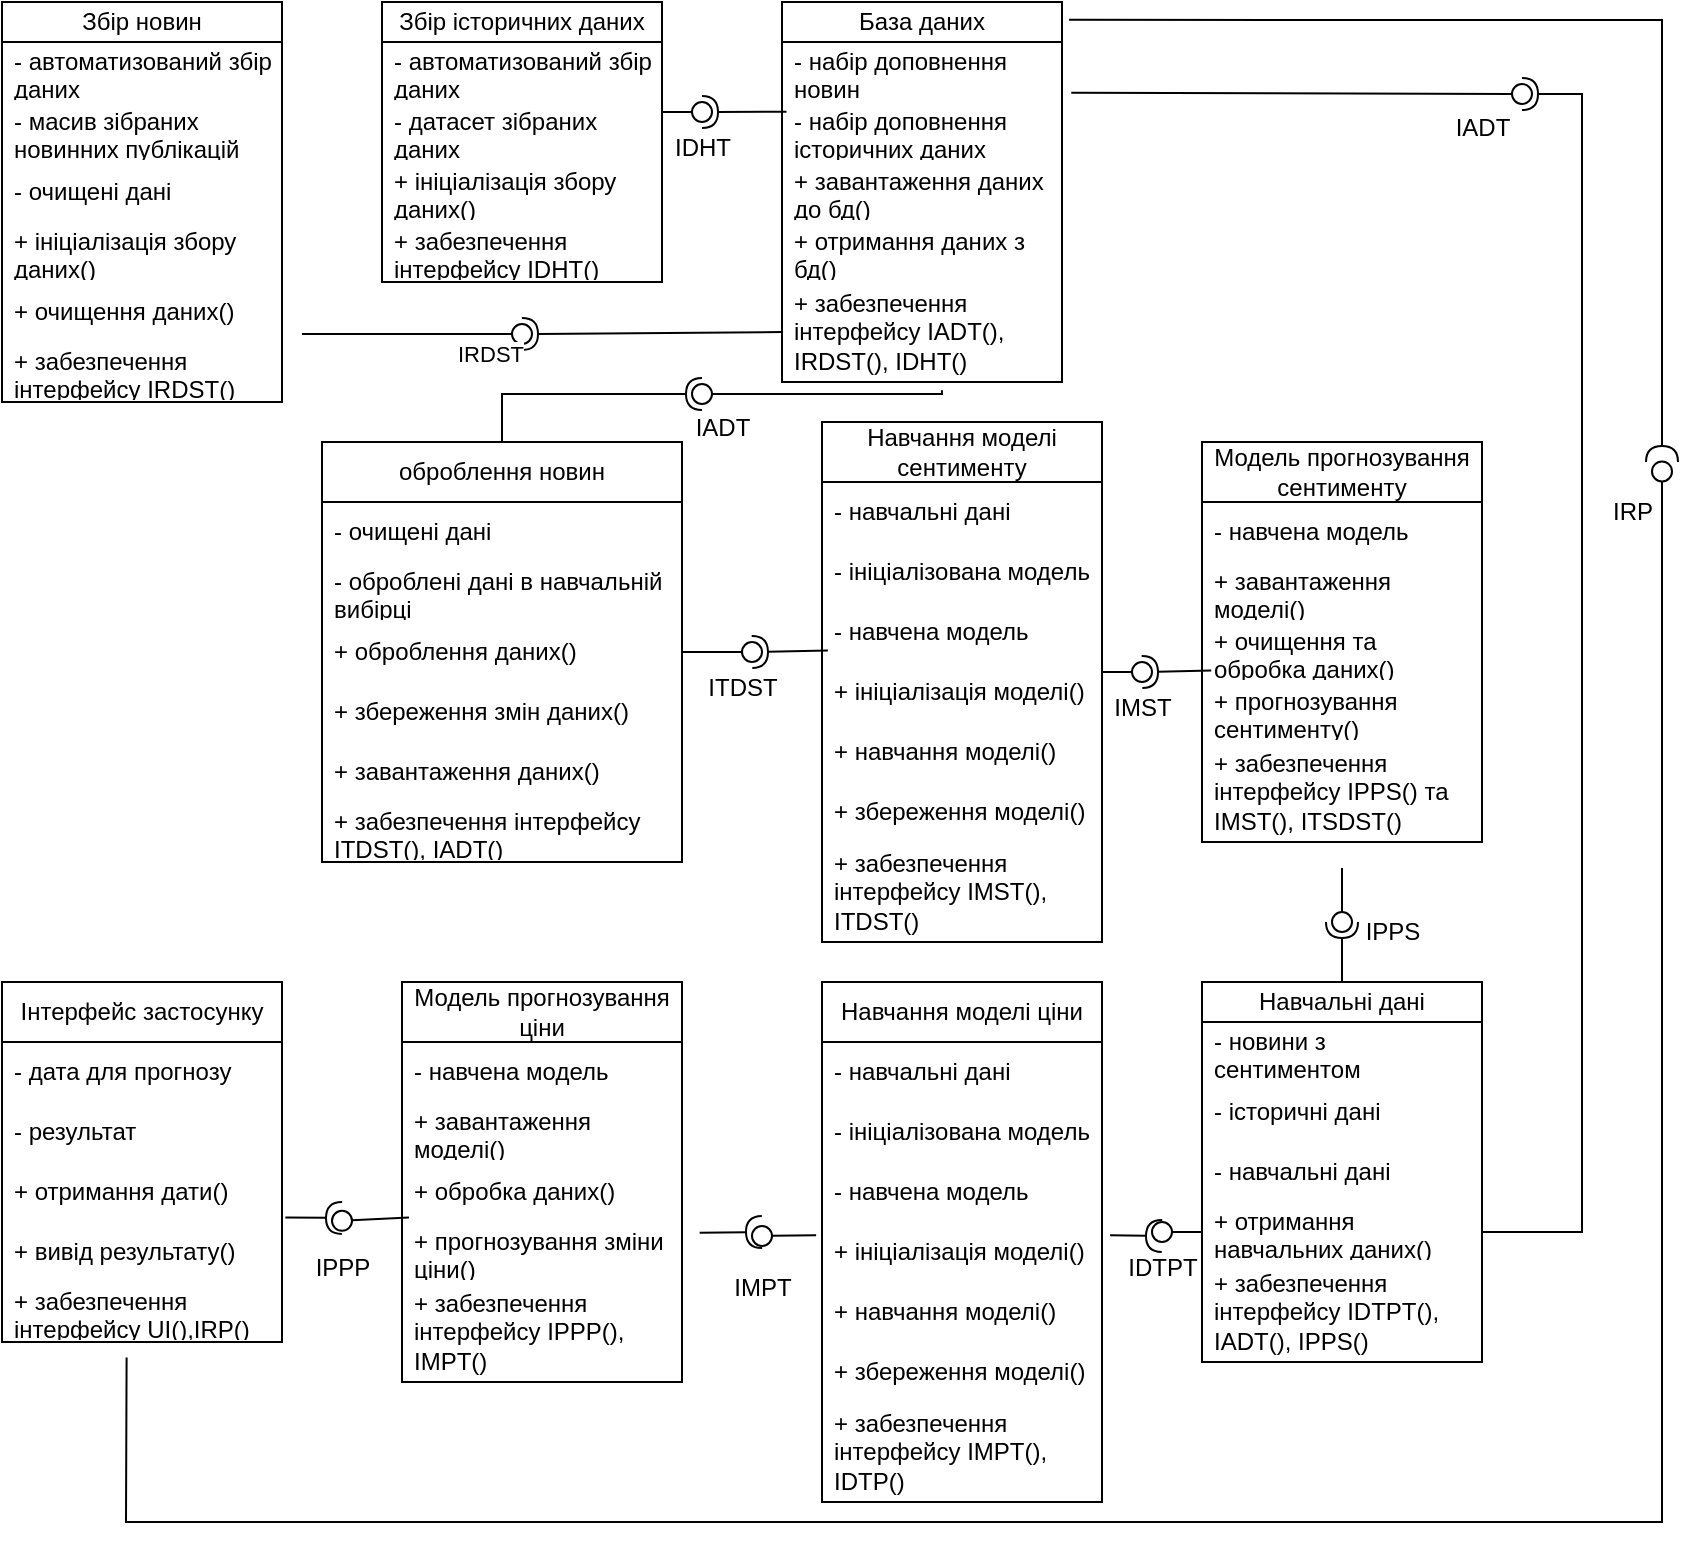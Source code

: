 <mxfile version="24.0.1" type="github">
  <diagram name="Page-1" id="M6WX8ptpPhpakJDy2QEp">
    <mxGraphModel dx="2043" dy="784" grid="1" gridSize="10" guides="1" tooltips="1" connect="1" arrows="1" fold="1" page="1" pageScale="1" pageWidth="850" pageHeight="1100" math="0" shadow="0">
      <root>
        <mxCell id="0" />
        <mxCell id="1" parent="0" />
        <mxCell id="2dCvmDyXezsV4eDbVFPW-2" value="Збір новин" style="swimlane;fontStyle=0;childLayout=stackLayout;horizontal=1;startSize=20;horizontalStack=0;resizeParent=1;resizeParentMax=0;resizeLast=0;collapsible=1;marginBottom=0;whiteSpace=wrap;html=1;" vertex="1" parent="1">
          <mxGeometry x="-110" y="240" width="140" height="200" as="geometry">
            <mxRectangle x="60" y="530" width="100" height="30" as="alternateBounds" />
          </mxGeometry>
        </mxCell>
        <mxCell id="2dCvmDyXezsV4eDbVFPW-3" value="- автоматизований збір даних" style="text;strokeColor=none;fillColor=none;align=left;verticalAlign=middle;spacingLeft=4;spacingRight=4;overflow=hidden;points=[[0,0.5],[1,0.5]];portConstraint=eastwest;rotatable=0;whiteSpace=wrap;html=1;" vertex="1" parent="2dCvmDyXezsV4eDbVFPW-2">
          <mxGeometry y="20" width="140" height="30" as="geometry" />
        </mxCell>
        <mxCell id="2dCvmDyXezsV4eDbVFPW-4" value="- масив зібраних новинних публікацій" style="text;strokeColor=none;fillColor=none;align=left;verticalAlign=middle;spacingLeft=4;spacingRight=4;overflow=hidden;points=[[0,0.5],[1,0.5]];portConstraint=eastwest;rotatable=0;whiteSpace=wrap;html=1;" vertex="1" parent="2dCvmDyXezsV4eDbVFPW-2">
          <mxGeometry y="50" width="140" height="30" as="geometry" />
        </mxCell>
        <mxCell id="2dCvmDyXezsV4eDbVFPW-83" value="- очищені дані" style="text;strokeColor=none;fillColor=none;align=left;verticalAlign=middle;spacingLeft=4;spacingRight=4;overflow=hidden;points=[[0,0.5],[1,0.5]];portConstraint=eastwest;rotatable=0;whiteSpace=wrap;html=1;" vertex="1" parent="2dCvmDyXezsV4eDbVFPW-2">
          <mxGeometry y="80" width="140" height="30" as="geometry" />
        </mxCell>
        <mxCell id="2dCvmDyXezsV4eDbVFPW-14" value="+ ініціалізація збору даних()" style="text;strokeColor=none;fillColor=none;align=left;verticalAlign=middle;spacingLeft=4;spacingRight=4;overflow=hidden;points=[[0,0.5],[1,0.5]];portConstraint=eastwest;rotatable=0;whiteSpace=wrap;html=1;" vertex="1" parent="2dCvmDyXezsV4eDbVFPW-2">
          <mxGeometry y="110" width="140" height="30" as="geometry" />
        </mxCell>
        <mxCell id="2dCvmDyXezsV4eDbVFPW-84" value="+ очищення даних()" style="text;strokeColor=none;fillColor=none;align=left;verticalAlign=middle;spacingLeft=4;spacingRight=4;overflow=hidden;points=[[0,0.5],[1,0.5]];portConstraint=eastwest;rotatable=0;whiteSpace=wrap;html=1;" vertex="1" parent="2dCvmDyXezsV4eDbVFPW-2">
          <mxGeometry y="140" width="140" height="30" as="geometry" />
        </mxCell>
        <mxCell id="2dCvmDyXezsV4eDbVFPW-5" value="+ забезпечення інтерфейсу IRDST()" style="text;strokeColor=none;fillColor=none;align=left;verticalAlign=middle;spacingLeft=4;spacingRight=4;overflow=hidden;points=[[0,0.5],[1,0.5]];portConstraint=eastwest;rotatable=0;whiteSpace=wrap;html=1;" vertex="1" parent="2dCvmDyXezsV4eDbVFPW-2">
          <mxGeometry y="170" width="140" height="30" as="geometry" />
        </mxCell>
        <mxCell id="2dCvmDyXezsV4eDbVFPW-15" value="оброблення новин" style="swimlane;fontStyle=0;childLayout=stackLayout;horizontal=1;startSize=30;horizontalStack=0;resizeParent=1;resizeParentMax=0;resizeLast=0;collapsible=1;marginBottom=0;whiteSpace=wrap;html=1;" vertex="1" parent="1">
          <mxGeometry x="50" y="460" width="180" height="210" as="geometry">
            <mxRectangle x="60" y="530" width="100" height="30" as="alternateBounds" />
          </mxGeometry>
        </mxCell>
        <mxCell id="2dCvmDyXezsV4eDbVFPW-17" value="- очищені дані" style="text;strokeColor=none;fillColor=none;align=left;verticalAlign=middle;spacingLeft=4;spacingRight=4;overflow=hidden;points=[[0,0.5],[1,0.5]];portConstraint=eastwest;rotatable=0;whiteSpace=wrap;html=1;" vertex="1" parent="2dCvmDyXezsV4eDbVFPW-15">
          <mxGeometry y="30" width="180" height="30" as="geometry" />
        </mxCell>
        <mxCell id="2dCvmDyXezsV4eDbVFPW-29" value="- оброблені дані в навчальній вибірці" style="text;strokeColor=none;fillColor=none;align=left;verticalAlign=middle;spacingLeft=4;spacingRight=4;overflow=hidden;points=[[0,0.5],[1,0.5]];portConstraint=eastwest;rotatable=0;whiteSpace=wrap;html=1;" vertex="1" parent="2dCvmDyXezsV4eDbVFPW-15">
          <mxGeometry y="60" width="180" height="30" as="geometry" />
        </mxCell>
        <mxCell id="2dCvmDyXezsV4eDbVFPW-30" value="+ оброблення даних()" style="text;strokeColor=none;fillColor=none;align=left;verticalAlign=middle;spacingLeft=4;spacingRight=4;overflow=hidden;points=[[0,0.5],[1,0.5]];portConstraint=eastwest;rotatable=0;whiteSpace=wrap;html=1;" vertex="1" parent="2dCvmDyXezsV4eDbVFPW-15">
          <mxGeometry y="90" width="180" height="30" as="geometry" />
        </mxCell>
        <mxCell id="2dCvmDyXezsV4eDbVFPW-20" value="+ збереження змін даних()" style="text;strokeColor=none;fillColor=none;align=left;verticalAlign=middle;spacingLeft=4;spacingRight=4;overflow=hidden;points=[[0,0.5],[1,0.5]];portConstraint=eastwest;rotatable=0;whiteSpace=wrap;html=1;" vertex="1" parent="2dCvmDyXezsV4eDbVFPW-15">
          <mxGeometry y="120" width="180" height="30" as="geometry" />
        </mxCell>
        <mxCell id="2dCvmDyXezsV4eDbVFPW-19" value="+ завантаження даних()" style="text;strokeColor=none;fillColor=none;align=left;verticalAlign=middle;spacingLeft=4;spacingRight=4;overflow=hidden;points=[[0,0.5],[1,0.5]];portConstraint=eastwest;rotatable=0;whiteSpace=wrap;html=1;" vertex="1" parent="2dCvmDyXezsV4eDbVFPW-15">
          <mxGeometry y="150" width="180" height="30" as="geometry" />
        </mxCell>
        <mxCell id="2dCvmDyXezsV4eDbVFPW-21" value="+ забезпечення інтерфейсу ITDST(), IADT()" style="text;strokeColor=none;fillColor=none;align=left;verticalAlign=middle;spacingLeft=4;spacingRight=4;overflow=hidden;points=[[0,0.5],[1,0.5]];portConstraint=eastwest;rotatable=0;whiteSpace=wrap;html=1;" vertex="1" parent="2dCvmDyXezsV4eDbVFPW-15">
          <mxGeometry y="180" width="180" height="30" as="geometry" />
        </mxCell>
        <mxCell id="2dCvmDyXezsV4eDbVFPW-22" value="Навчання моделі сентименту" style="swimlane;fontStyle=0;childLayout=stackLayout;horizontal=1;startSize=30;horizontalStack=0;resizeParent=1;resizeParentMax=0;resizeLast=0;collapsible=1;marginBottom=0;whiteSpace=wrap;html=1;" vertex="1" parent="1">
          <mxGeometry x="300" y="450" width="140" height="260" as="geometry">
            <mxRectangle x="60" y="530" width="100" height="30" as="alternateBounds" />
          </mxGeometry>
        </mxCell>
        <mxCell id="2dCvmDyXezsV4eDbVFPW-31" value="- навчальні дані" style="text;strokeColor=none;fillColor=none;align=left;verticalAlign=middle;spacingLeft=4;spacingRight=4;overflow=hidden;points=[[0,0.5],[1,0.5]];portConstraint=eastwest;rotatable=0;whiteSpace=wrap;html=1;" vertex="1" parent="2dCvmDyXezsV4eDbVFPW-22">
          <mxGeometry y="30" width="140" height="30" as="geometry" />
        </mxCell>
        <mxCell id="2dCvmDyXezsV4eDbVFPW-23" value="- ініціалізована модель" style="text;strokeColor=none;fillColor=none;align=left;verticalAlign=middle;spacingLeft=4;spacingRight=4;overflow=hidden;points=[[0,0.5],[1,0.5]];portConstraint=eastwest;rotatable=0;whiteSpace=wrap;html=1;" vertex="1" parent="2dCvmDyXezsV4eDbVFPW-22">
          <mxGeometry y="60" width="140" height="30" as="geometry" />
        </mxCell>
        <mxCell id="2dCvmDyXezsV4eDbVFPW-24" value="- навчена модель" style="text;strokeColor=none;fillColor=none;align=left;verticalAlign=middle;spacingLeft=4;spacingRight=4;overflow=hidden;points=[[0,0.5],[1,0.5]];portConstraint=eastwest;rotatable=0;whiteSpace=wrap;html=1;" vertex="1" parent="2dCvmDyXezsV4eDbVFPW-22">
          <mxGeometry y="90" width="140" height="30" as="geometry" />
        </mxCell>
        <mxCell id="2dCvmDyXezsV4eDbVFPW-25" value="+ ініціалізація моделі()" style="text;strokeColor=none;fillColor=none;align=left;verticalAlign=middle;spacingLeft=4;spacingRight=4;overflow=hidden;points=[[0,0.5],[1,0.5]];portConstraint=eastwest;rotatable=0;whiteSpace=wrap;html=1;" vertex="1" parent="2dCvmDyXezsV4eDbVFPW-22">
          <mxGeometry y="120" width="140" height="30" as="geometry" />
        </mxCell>
        <mxCell id="2dCvmDyXezsV4eDbVFPW-26" value="+ навчання моделі()" style="text;strokeColor=none;fillColor=none;align=left;verticalAlign=middle;spacingLeft=4;spacingRight=4;overflow=hidden;points=[[0,0.5],[1,0.5]];portConstraint=eastwest;rotatable=0;whiteSpace=wrap;html=1;" vertex="1" parent="2dCvmDyXezsV4eDbVFPW-22">
          <mxGeometry y="150" width="140" height="30" as="geometry" />
        </mxCell>
        <mxCell id="2dCvmDyXezsV4eDbVFPW-27" value="+ збереження моделі()" style="text;strokeColor=none;fillColor=none;align=left;verticalAlign=middle;spacingLeft=4;spacingRight=4;overflow=hidden;points=[[0,0.5],[1,0.5]];portConstraint=eastwest;rotatable=0;whiteSpace=wrap;html=1;" vertex="1" parent="2dCvmDyXezsV4eDbVFPW-22">
          <mxGeometry y="180" width="140" height="30" as="geometry" />
        </mxCell>
        <mxCell id="2dCvmDyXezsV4eDbVFPW-28" value="+ забезпечення інтерфейсу IMST(), ITDST()" style="text;strokeColor=none;fillColor=none;align=left;verticalAlign=middle;spacingLeft=4;spacingRight=4;overflow=hidden;points=[[0,0.5],[1,0.5]];portConstraint=eastwest;rotatable=0;whiteSpace=wrap;html=1;" vertex="1" parent="2dCvmDyXezsV4eDbVFPW-22">
          <mxGeometry y="210" width="140" height="50" as="geometry" />
        </mxCell>
        <mxCell id="2dCvmDyXezsV4eDbVFPW-32" value="Модель прогнозування сентименту" style="swimlane;fontStyle=0;childLayout=stackLayout;horizontal=1;startSize=30;horizontalStack=0;resizeParent=1;resizeParentMax=0;resizeLast=0;collapsible=1;marginBottom=0;whiteSpace=wrap;html=1;" vertex="1" parent="1">
          <mxGeometry x="490" y="460" width="140" height="200" as="geometry">
            <mxRectangle x="60" y="530" width="100" height="30" as="alternateBounds" />
          </mxGeometry>
        </mxCell>
        <mxCell id="2dCvmDyXezsV4eDbVFPW-33" value="- навчена модель" style="text;strokeColor=none;fillColor=none;align=left;verticalAlign=middle;spacingLeft=4;spacingRight=4;overflow=hidden;points=[[0,0.5],[1,0.5]];portConstraint=eastwest;rotatable=0;whiteSpace=wrap;html=1;" vertex="1" parent="2dCvmDyXezsV4eDbVFPW-32">
          <mxGeometry y="30" width="140" height="30" as="geometry" />
        </mxCell>
        <mxCell id="2dCvmDyXezsV4eDbVFPW-36" value="+ завантаження моделі()" style="text;strokeColor=none;fillColor=none;align=left;verticalAlign=middle;spacingLeft=4;spacingRight=4;overflow=hidden;points=[[0,0.5],[1,0.5]];portConstraint=eastwest;rotatable=0;whiteSpace=wrap;html=1;" vertex="1" parent="2dCvmDyXezsV4eDbVFPW-32">
          <mxGeometry y="60" width="140" height="30" as="geometry" />
        </mxCell>
        <mxCell id="2dCvmDyXezsV4eDbVFPW-37" value="+ очищення та обробка даних()" style="text;strokeColor=none;fillColor=none;align=left;verticalAlign=middle;spacingLeft=4;spacingRight=4;overflow=hidden;points=[[0,0.5],[1,0.5]];portConstraint=eastwest;rotatable=0;whiteSpace=wrap;html=1;" vertex="1" parent="2dCvmDyXezsV4eDbVFPW-32">
          <mxGeometry y="90" width="140" height="30" as="geometry" />
        </mxCell>
        <mxCell id="2dCvmDyXezsV4eDbVFPW-38" value="+ прогнозування сентименту()" style="text;strokeColor=none;fillColor=none;align=left;verticalAlign=middle;spacingLeft=4;spacingRight=4;overflow=hidden;points=[[0,0.5],[1,0.5]];portConstraint=eastwest;rotatable=0;whiteSpace=wrap;html=1;" vertex="1" parent="2dCvmDyXezsV4eDbVFPW-32">
          <mxGeometry y="120" width="140" height="30" as="geometry" />
        </mxCell>
        <mxCell id="2dCvmDyXezsV4eDbVFPW-39" value="+ забезпечення інтерфейсу IPPS() та IMST(), ITSDST()" style="text;strokeColor=none;fillColor=none;align=left;verticalAlign=middle;spacingLeft=4;spacingRight=4;overflow=hidden;points=[[0,0.5],[1,0.5]];portConstraint=eastwest;rotatable=0;whiteSpace=wrap;html=1;" vertex="1" parent="2dCvmDyXezsV4eDbVFPW-32">
          <mxGeometry y="150" width="140" height="50" as="geometry" />
        </mxCell>
        <mxCell id="2dCvmDyXezsV4eDbVFPW-40" value="Збір історичних даних" style="swimlane;fontStyle=0;childLayout=stackLayout;horizontal=1;startSize=20;horizontalStack=0;resizeParent=1;resizeParentMax=0;resizeLast=0;collapsible=1;marginBottom=0;whiteSpace=wrap;html=1;" vertex="1" parent="1">
          <mxGeometry x="80" y="240" width="140" height="140" as="geometry">
            <mxRectangle x="60" y="530" width="100" height="30" as="alternateBounds" />
          </mxGeometry>
        </mxCell>
        <mxCell id="2dCvmDyXezsV4eDbVFPW-41" value="- автоматизований збір даних" style="text;strokeColor=none;fillColor=none;align=left;verticalAlign=middle;spacingLeft=4;spacingRight=4;overflow=hidden;points=[[0,0.5],[1,0.5]];portConstraint=eastwest;rotatable=0;whiteSpace=wrap;html=1;" vertex="1" parent="2dCvmDyXezsV4eDbVFPW-40">
          <mxGeometry y="20" width="140" height="30" as="geometry" />
        </mxCell>
        <mxCell id="2dCvmDyXezsV4eDbVFPW-42" value="- датасет зібраних даних" style="text;strokeColor=none;fillColor=none;align=left;verticalAlign=middle;spacingLeft=4;spacingRight=4;overflow=hidden;points=[[0,0.5],[1,0.5]];portConstraint=eastwest;rotatable=0;whiteSpace=wrap;html=1;" vertex="1" parent="2dCvmDyXezsV4eDbVFPW-40">
          <mxGeometry y="50" width="140" height="30" as="geometry" />
        </mxCell>
        <mxCell id="2dCvmDyXezsV4eDbVFPW-43" value="+ ініціалізація збору даних()" style="text;strokeColor=none;fillColor=none;align=left;verticalAlign=middle;spacingLeft=4;spacingRight=4;overflow=hidden;points=[[0,0.5],[1,0.5]];portConstraint=eastwest;rotatable=0;whiteSpace=wrap;html=1;" vertex="1" parent="2dCvmDyXezsV4eDbVFPW-40">
          <mxGeometry y="80" width="140" height="30" as="geometry" />
        </mxCell>
        <mxCell id="2dCvmDyXezsV4eDbVFPW-44" value="+ забезпечення інтерфейсу IDHT()" style="text;strokeColor=none;fillColor=none;align=left;verticalAlign=middle;spacingLeft=4;spacingRight=4;overflow=hidden;points=[[0,0.5],[1,0.5]];portConstraint=eastwest;rotatable=0;whiteSpace=wrap;html=1;" vertex="1" parent="2dCvmDyXezsV4eDbVFPW-40">
          <mxGeometry y="110" width="140" height="30" as="geometry" />
        </mxCell>
        <mxCell id="2dCvmDyXezsV4eDbVFPW-46" value="База даних" style="swimlane;fontStyle=0;childLayout=stackLayout;horizontal=1;startSize=20;horizontalStack=0;resizeParent=1;resizeParentMax=0;resizeLast=0;collapsible=1;marginBottom=0;whiteSpace=wrap;html=1;" vertex="1" parent="1">
          <mxGeometry x="280" y="240" width="140" height="190" as="geometry">
            <mxRectangle x="60" y="530" width="100" height="30" as="alternateBounds" />
          </mxGeometry>
        </mxCell>
        <mxCell id="2dCvmDyXezsV4eDbVFPW-47" value="- набір доповнення новин" style="text;strokeColor=none;fillColor=none;align=left;verticalAlign=middle;spacingLeft=4;spacingRight=4;overflow=hidden;points=[[0,0.5],[1,0.5]];portConstraint=eastwest;rotatable=0;whiteSpace=wrap;html=1;" vertex="1" parent="2dCvmDyXezsV4eDbVFPW-46">
          <mxGeometry y="20" width="140" height="30" as="geometry" />
        </mxCell>
        <mxCell id="2dCvmDyXezsV4eDbVFPW-48" value="- набір доповнення історичних даних" style="text;strokeColor=none;fillColor=none;align=left;verticalAlign=middle;spacingLeft=4;spacingRight=4;overflow=hidden;points=[[0,0.5],[1,0.5]];portConstraint=eastwest;rotatable=0;whiteSpace=wrap;html=1;" vertex="1" parent="2dCvmDyXezsV4eDbVFPW-46">
          <mxGeometry y="50" width="140" height="30" as="geometry" />
        </mxCell>
        <mxCell id="2dCvmDyXezsV4eDbVFPW-49" value="+ завантаження даних до бд()" style="text;strokeColor=none;fillColor=none;align=left;verticalAlign=middle;spacingLeft=4;spacingRight=4;overflow=hidden;points=[[0,0.5],[1,0.5]];portConstraint=eastwest;rotatable=0;whiteSpace=wrap;html=1;" vertex="1" parent="2dCvmDyXezsV4eDbVFPW-46">
          <mxGeometry y="80" width="140" height="30" as="geometry" />
        </mxCell>
        <mxCell id="2dCvmDyXezsV4eDbVFPW-51" value="+ отримання даних з бд()" style="text;strokeColor=none;fillColor=none;align=left;verticalAlign=middle;spacingLeft=4;spacingRight=4;overflow=hidden;points=[[0,0.5],[1,0.5]];portConstraint=eastwest;rotatable=0;whiteSpace=wrap;html=1;" vertex="1" parent="2dCvmDyXezsV4eDbVFPW-46">
          <mxGeometry y="110" width="140" height="30" as="geometry" />
        </mxCell>
        <mxCell id="2dCvmDyXezsV4eDbVFPW-50" value="+ забезпечення інтерфейсу IADT(), IRDST(), IDHT()" style="text;strokeColor=none;fillColor=none;align=left;verticalAlign=middle;spacingLeft=4;spacingRight=4;overflow=hidden;points=[[0,0.5],[1,0.5]];portConstraint=eastwest;rotatable=0;whiteSpace=wrap;html=1;" vertex="1" parent="2dCvmDyXezsV4eDbVFPW-46">
          <mxGeometry y="140" width="140" height="50" as="geometry" />
        </mxCell>
        <mxCell id="2dCvmDyXezsV4eDbVFPW-52" value="Навчальні дані" style="swimlane;fontStyle=0;childLayout=stackLayout;horizontal=1;startSize=20;horizontalStack=0;resizeParent=1;resizeParentMax=0;resizeLast=0;collapsible=1;marginBottom=0;whiteSpace=wrap;html=1;" vertex="1" parent="1">
          <mxGeometry x="490" y="730" width="140" height="190" as="geometry">
            <mxRectangle x="60" y="530" width="100" height="30" as="alternateBounds" />
          </mxGeometry>
        </mxCell>
        <mxCell id="2dCvmDyXezsV4eDbVFPW-53" value="- новини з сентиментом" style="text;strokeColor=none;fillColor=none;align=left;verticalAlign=middle;spacingLeft=4;spacingRight=4;overflow=hidden;points=[[0,0.5],[1,0.5]];portConstraint=eastwest;rotatable=0;whiteSpace=wrap;html=1;" vertex="1" parent="2dCvmDyXezsV4eDbVFPW-52">
          <mxGeometry y="20" width="140" height="30" as="geometry" />
        </mxCell>
        <mxCell id="2dCvmDyXezsV4eDbVFPW-54" value="- історичні дані" style="text;strokeColor=none;fillColor=none;align=left;verticalAlign=middle;spacingLeft=4;spacingRight=4;overflow=hidden;points=[[0,0.5],[1,0.5]];portConstraint=eastwest;rotatable=0;whiteSpace=wrap;html=1;" vertex="1" parent="2dCvmDyXezsV4eDbVFPW-52">
          <mxGeometry y="50" width="140" height="30" as="geometry" />
        </mxCell>
        <mxCell id="2dCvmDyXezsV4eDbVFPW-58" value="- навчальні дані" style="text;strokeColor=none;fillColor=none;align=left;verticalAlign=middle;spacingLeft=4;spacingRight=4;overflow=hidden;points=[[0,0.5],[1,0.5]];portConstraint=eastwest;rotatable=0;whiteSpace=wrap;html=1;" vertex="1" parent="2dCvmDyXezsV4eDbVFPW-52">
          <mxGeometry y="80" width="140" height="30" as="geometry" />
        </mxCell>
        <mxCell id="2dCvmDyXezsV4eDbVFPW-55" value="+ отримання навчальних даних()" style="text;strokeColor=none;fillColor=none;align=left;verticalAlign=middle;spacingLeft=4;spacingRight=4;overflow=hidden;points=[[0,0.5],[1,0.5]];portConstraint=eastwest;rotatable=0;whiteSpace=wrap;html=1;" vertex="1" parent="2dCvmDyXezsV4eDbVFPW-52">
          <mxGeometry y="110" width="140" height="30" as="geometry" />
        </mxCell>
        <mxCell id="2dCvmDyXezsV4eDbVFPW-57" value="+ забезпечення інтерфейсу IDTPT(), IADT(), IPPS()" style="text;strokeColor=none;fillColor=none;align=left;verticalAlign=middle;spacingLeft=4;spacingRight=4;overflow=hidden;points=[[0,0.5],[1,0.5]];portConstraint=eastwest;rotatable=0;whiteSpace=wrap;html=1;" vertex="1" parent="2dCvmDyXezsV4eDbVFPW-52">
          <mxGeometry y="140" width="140" height="50" as="geometry" />
        </mxCell>
        <mxCell id="2dCvmDyXezsV4eDbVFPW-59" value="Навчання моделі ціни" style="swimlane;fontStyle=0;childLayout=stackLayout;horizontal=1;startSize=30;horizontalStack=0;resizeParent=1;resizeParentMax=0;resizeLast=0;collapsible=1;marginBottom=0;whiteSpace=wrap;html=1;" vertex="1" parent="1">
          <mxGeometry x="300" y="730" width="140" height="260" as="geometry">
            <mxRectangle x="60" y="530" width="100" height="30" as="alternateBounds" />
          </mxGeometry>
        </mxCell>
        <mxCell id="2dCvmDyXezsV4eDbVFPW-60" value="- навчальні дані" style="text;strokeColor=none;fillColor=none;align=left;verticalAlign=middle;spacingLeft=4;spacingRight=4;overflow=hidden;points=[[0,0.5],[1,0.5]];portConstraint=eastwest;rotatable=0;whiteSpace=wrap;html=1;" vertex="1" parent="2dCvmDyXezsV4eDbVFPW-59">
          <mxGeometry y="30" width="140" height="30" as="geometry" />
        </mxCell>
        <mxCell id="2dCvmDyXezsV4eDbVFPW-61" value="- ініціалізована модель" style="text;strokeColor=none;fillColor=none;align=left;verticalAlign=middle;spacingLeft=4;spacingRight=4;overflow=hidden;points=[[0,0.5],[1,0.5]];portConstraint=eastwest;rotatable=0;whiteSpace=wrap;html=1;" vertex="1" parent="2dCvmDyXezsV4eDbVFPW-59">
          <mxGeometry y="60" width="140" height="30" as="geometry" />
        </mxCell>
        <mxCell id="2dCvmDyXezsV4eDbVFPW-62" value="- навчена модель" style="text;strokeColor=none;fillColor=none;align=left;verticalAlign=middle;spacingLeft=4;spacingRight=4;overflow=hidden;points=[[0,0.5],[1,0.5]];portConstraint=eastwest;rotatable=0;whiteSpace=wrap;html=1;" vertex="1" parent="2dCvmDyXezsV4eDbVFPW-59">
          <mxGeometry y="90" width="140" height="30" as="geometry" />
        </mxCell>
        <mxCell id="2dCvmDyXezsV4eDbVFPW-63" value="+ ініціалізація моделі()" style="text;strokeColor=none;fillColor=none;align=left;verticalAlign=middle;spacingLeft=4;spacingRight=4;overflow=hidden;points=[[0,0.5],[1,0.5]];portConstraint=eastwest;rotatable=0;whiteSpace=wrap;html=1;" vertex="1" parent="2dCvmDyXezsV4eDbVFPW-59">
          <mxGeometry y="120" width="140" height="30" as="geometry" />
        </mxCell>
        <mxCell id="2dCvmDyXezsV4eDbVFPW-64" value="+ навчання моделі()" style="text;strokeColor=none;fillColor=none;align=left;verticalAlign=middle;spacingLeft=4;spacingRight=4;overflow=hidden;points=[[0,0.5],[1,0.5]];portConstraint=eastwest;rotatable=0;whiteSpace=wrap;html=1;" vertex="1" parent="2dCvmDyXezsV4eDbVFPW-59">
          <mxGeometry y="150" width="140" height="30" as="geometry" />
        </mxCell>
        <mxCell id="2dCvmDyXezsV4eDbVFPW-65" value="+ збереження моделі()" style="text;strokeColor=none;fillColor=none;align=left;verticalAlign=middle;spacingLeft=4;spacingRight=4;overflow=hidden;points=[[0,0.5],[1,0.5]];portConstraint=eastwest;rotatable=0;whiteSpace=wrap;html=1;" vertex="1" parent="2dCvmDyXezsV4eDbVFPW-59">
          <mxGeometry y="180" width="140" height="30" as="geometry" />
        </mxCell>
        <mxCell id="2dCvmDyXezsV4eDbVFPW-66" value="+ забезпечення інтерфейсу IMPT(), IDTP()" style="text;strokeColor=none;fillColor=none;align=left;verticalAlign=middle;spacingLeft=4;spacingRight=4;overflow=hidden;points=[[0,0.5],[1,0.5]];portConstraint=eastwest;rotatable=0;whiteSpace=wrap;html=1;" vertex="1" parent="2dCvmDyXezsV4eDbVFPW-59">
          <mxGeometry y="210" width="140" height="50" as="geometry" />
        </mxCell>
        <mxCell id="2dCvmDyXezsV4eDbVFPW-67" value="Модель прогнозування ціни" style="swimlane;fontStyle=0;childLayout=stackLayout;horizontal=1;startSize=30;horizontalStack=0;resizeParent=1;resizeParentMax=0;resizeLast=0;collapsible=1;marginBottom=0;whiteSpace=wrap;html=1;" vertex="1" parent="1">
          <mxGeometry x="90" y="730" width="140" height="200" as="geometry">
            <mxRectangle x="60" y="530" width="100" height="30" as="alternateBounds" />
          </mxGeometry>
        </mxCell>
        <mxCell id="2dCvmDyXezsV4eDbVFPW-68" value="- навчена модель" style="text;strokeColor=none;fillColor=none;align=left;verticalAlign=middle;spacingLeft=4;spacingRight=4;overflow=hidden;points=[[0,0.5],[1,0.5]];portConstraint=eastwest;rotatable=0;whiteSpace=wrap;html=1;" vertex="1" parent="2dCvmDyXezsV4eDbVFPW-67">
          <mxGeometry y="30" width="140" height="30" as="geometry" />
        </mxCell>
        <mxCell id="2dCvmDyXezsV4eDbVFPW-71" value="+ завантаження моделі()" style="text;strokeColor=none;fillColor=none;align=left;verticalAlign=middle;spacingLeft=4;spacingRight=4;overflow=hidden;points=[[0,0.5],[1,0.5]];portConstraint=eastwest;rotatable=0;whiteSpace=wrap;html=1;" vertex="1" parent="2dCvmDyXezsV4eDbVFPW-67">
          <mxGeometry y="60" width="140" height="30" as="geometry" />
        </mxCell>
        <mxCell id="2dCvmDyXezsV4eDbVFPW-72" value="+ обробка даних()" style="text;strokeColor=none;fillColor=none;align=left;verticalAlign=middle;spacingLeft=4;spacingRight=4;overflow=hidden;points=[[0,0.5],[1,0.5]];portConstraint=eastwest;rotatable=0;whiteSpace=wrap;html=1;" vertex="1" parent="2dCvmDyXezsV4eDbVFPW-67">
          <mxGeometry y="90" width="140" height="30" as="geometry" />
        </mxCell>
        <mxCell id="2dCvmDyXezsV4eDbVFPW-73" value="+ прогнозування зміни ціни()" style="text;strokeColor=none;fillColor=none;align=left;verticalAlign=middle;spacingLeft=4;spacingRight=4;overflow=hidden;points=[[0,0.5],[1,0.5]];portConstraint=eastwest;rotatable=0;whiteSpace=wrap;html=1;" vertex="1" parent="2dCvmDyXezsV4eDbVFPW-67">
          <mxGeometry y="120" width="140" height="30" as="geometry" />
        </mxCell>
        <mxCell id="2dCvmDyXezsV4eDbVFPW-74" value="+ забезпечення інтерфейсу IPPP(), IMPT()" style="text;strokeColor=none;fillColor=none;align=left;verticalAlign=middle;spacingLeft=4;spacingRight=4;overflow=hidden;points=[[0,0.5],[1,0.5]];portConstraint=eastwest;rotatable=0;whiteSpace=wrap;html=1;" vertex="1" parent="2dCvmDyXezsV4eDbVFPW-67">
          <mxGeometry y="150" width="140" height="50" as="geometry" />
        </mxCell>
        <mxCell id="2dCvmDyXezsV4eDbVFPW-75" value="Інтерфейс застосунку" style="swimlane;fontStyle=0;childLayout=stackLayout;horizontal=1;startSize=30;horizontalStack=0;resizeParent=1;resizeParentMax=0;resizeLast=0;collapsible=1;marginBottom=0;whiteSpace=wrap;html=1;" vertex="1" parent="1">
          <mxGeometry x="-110" y="730" width="140" height="180" as="geometry">
            <mxRectangle x="60" y="530" width="100" height="30" as="alternateBounds" />
          </mxGeometry>
        </mxCell>
        <mxCell id="2dCvmDyXezsV4eDbVFPW-76" value="- дата для прогнозу" style="text;strokeColor=none;fillColor=none;align=left;verticalAlign=middle;spacingLeft=4;spacingRight=4;overflow=hidden;points=[[0,0.5],[1,0.5]];portConstraint=eastwest;rotatable=0;whiteSpace=wrap;html=1;" vertex="1" parent="2dCvmDyXezsV4eDbVFPW-75">
          <mxGeometry y="30" width="140" height="30" as="geometry" />
        </mxCell>
        <mxCell id="2dCvmDyXezsV4eDbVFPW-77" value="- результат" style="text;strokeColor=none;fillColor=none;align=left;verticalAlign=middle;spacingLeft=4;spacingRight=4;overflow=hidden;points=[[0,0.5],[1,0.5]];portConstraint=eastwest;rotatable=0;whiteSpace=wrap;html=1;" vertex="1" parent="2dCvmDyXezsV4eDbVFPW-75">
          <mxGeometry y="60" width="140" height="30" as="geometry" />
        </mxCell>
        <mxCell id="2dCvmDyXezsV4eDbVFPW-79" value="+ отримання дати()" style="text;strokeColor=none;fillColor=none;align=left;verticalAlign=middle;spacingLeft=4;spacingRight=4;overflow=hidden;points=[[0,0.5],[1,0.5]];portConstraint=eastwest;rotatable=0;whiteSpace=wrap;html=1;" vertex="1" parent="2dCvmDyXezsV4eDbVFPW-75">
          <mxGeometry y="90" width="140" height="30" as="geometry" />
        </mxCell>
        <mxCell id="2dCvmDyXezsV4eDbVFPW-80" value="+ вивід результату()" style="text;strokeColor=none;fillColor=none;align=left;verticalAlign=middle;spacingLeft=4;spacingRight=4;overflow=hidden;points=[[0,0.5],[1,0.5]];portConstraint=eastwest;rotatable=0;whiteSpace=wrap;html=1;" vertex="1" parent="2dCvmDyXezsV4eDbVFPW-75">
          <mxGeometry y="120" width="140" height="30" as="geometry" />
        </mxCell>
        <mxCell id="2dCvmDyXezsV4eDbVFPW-82" value="+ забезпечення інтерфейсу UI(),IRP()" style="text;strokeColor=none;fillColor=none;align=left;verticalAlign=middle;spacingLeft=4;spacingRight=4;overflow=hidden;points=[[0,0.5],[1,0.5]];portConstraint=eastwest;rotatable=0;whiteSpace=wrap;html=1;" vertex="1" parent="2dCvmDyXezsV4eDbVFPW-75">
          <mxGeometry y="150" width="140" height="30" as="geometry" />
        </mxCell>
        <mxCell id="2dCvmDyXezsV4eDbVFPW-94" value="" style="rounded=0;orthogonalLoop=1;jettySize=auto;html=1;endArrow=halfCircle;endFill=0;endSize=6;strokeWidth=1;sketch=0;exitX=0;exitY=0.5;exitDx=0;exitDy=0;" edge="1" target="2dCvmDyXezsV4eDbVFPW-96" parent="1" source="2dCvmDyXezsV4eDbVFPW-50">
          <mxGeometry relative="1" as="geometry">
            <mxPoint x="170" y="406" as="sourcePoint" />
          </mxGeometry>
        </mxCell>
        <mxCell id="2dCvmDyXezsV4eDbVFPW-95" value="" style="rounded=0;orthogonalLoop=1;jettySize=auto;html=1;endArrow=oval;endFill=0;sketch=0;sourcePerimeterSpacing=0;targetPerimeterSpacing=0;endSize=10;" edge="1" target="2dCvmDyXezsV4eDbVFPW-96" parent="1">
          <mxGeometry relative="1" as="geometry">
            <mxPoint x="40" y="406" as="sourcePoint" />
          </mxGeometry>
        </mxCell>
        <mxCell id="2dCvmDyXezsV4eDbVFPW-135" value="IRDST" style="edgeLabel;html=1;align=center;verticalAlign=middle;resizable=0;points=[];" vertex="1" connectable="0" parent="2dCvmDyXezsV4eDbVFPW-95">
          <mxGeometry x="0.71" y="-10" relative="1" as="geometry">
            <mxPoint as="offset" />
          </mxGeometry>
        </mxCell>
        <mxCell id="2dCvmDyXezsV4eDbVFPW-96" value="" style="ellipse;whiteSpace=wrap;html=1;align=center;aspect=fixed;fillColor=none;strokeColor=none;resizable=0;perimeter=centerPerimeter;rotatable=0;allowArrows=0;points=[];outlineConnect=1;" vertex="1" parent="1">
          <mxGeometry x="145" y="401" width="10" height="10" as="geometry" />
        </mxCell>
        <mxCell id="2dCvmDyXezsV4eDbVFPW-106" value="" style="rounded=0;orthogonalLoop=1;jettySize=auto;html=1;endArrow=halfCircle;endFill=0;endSize=6;strokeWidth=1;sketch=0;exitX=0.016;exitY=0.161;exitDx=0;exitDy=0;exitPerimeter=0;" edge="1" target="2dCvmDyXezsV4eDbVFPW-108" parent="1" source="2dCvmDyXezsV4eDbVFPW-48">
          <mxGeometry relative="1" as="geometry">
            <mxPoint x="260" y="295" as="sourcePoint" />
          </mxGeometry>
        </mxCell>
        <mxCell id="2dCvmDyXezsV4eDbVFPW-107" value="" style="rounded=0;orthogonalLoop=1;jettySize=auto;html=1;endArrow=oval;endFill=0;sketch=0;sourcePerimeterSpacing=0;targetPerimeterSpacing=0;endSize=10;" edge="1" target="2dCvmDyXezsV4eDbVFPW-108" parent="1">
          <mxGeometry relative="1" as="geometry">
            <mxPoint x="220" y="295" as="sourcePoint" />
          </mxGeometry>
        </mxCell>
        <mxCell id="2dCvmDyXezsV4eDbVFPW-108" value="" style="ellipse;whiteSpace=wrap;html=1;align=center;aspect=fixed;fillColor=none;strokeColor=none;resizable=0;perimeter=centerPerimeter;rotatable=0;allowArrows=0;points=[];outlineConnect=1;" vertex="1" parent="1">
          <mxGeometry x="235" y="290" width="10" height="10" as="geometry" />
        </mxCell>
        <mxCell id="2dCvmDyXezsV4eDbVFPW-114" value="" style="ellipse;whiteSpace=wrap;html=1;align=center;aspect=fixed;fillColor=none;strokeColor=none;resizable=0;perimeter=centerPerimeter;rotatable=0;allowArrows=0;points=[];outlineConnect=1;" vertex="1" parent="1">
          <mxGeometry x="495" y="360" width="10" height="10" as="geometry" />
        </mxCell>
        <mxCell id="2dCvmDyXezsV4eDbVFPW-115" value="" style="rounded=0;orthogonalLoop=1;jettySize=auto;html=1;endArrow=halfCircle;endFill=0;endSize=6;strokeWidth=1;sketch=0;exitX=1;exitY=0.5;exitDx=0;exitDy=0;" edge="1" target="2dCvmDyXezsV4eDbVFPW-117" parent="1" source="2dCvmDyXezsV4eDbVFPW-55">
          <mxGeometry relative="1" as="geometry">
            <mxPoint x="680" y="870" as="sourcePoint" />
            <Array as="points">
              <mxPoint x="680" y="855" />
              <mxPoint x="680" y="286" />
            </Array>
          </mxGeometry>
        </mxCell>
        <mxCell id="2dCvmDyXezsV4eDbVFPW-116" value="" style="rounded=0;orthogonalLoop=1;jettySize=auto;html=1;endArrow=oval;endFill=0;sketch=0;sourcePerimeterSpacing=0;targetPerimeterSpacing=0;endSize=10;exitX=1.033;exitY=-0.153;exitDx=0;exitDy=0;exitPerimeter=0;" edge="1" target="2dCvmDyXezsV4eDbVFPW-117" parent="1" source="2dCvmDyXezsV4eDbVFPW-48">
          <mxGeometry relative="1" as="geometry">
            <mxPoint x="630" y="286" as="sourcePoint" />
          </mxGeometry>
        </mxCell>
        <mxCell id="2dCvmDyXezsV4eDbVFPW-117" value="" style="ellipse;whiteSpace=wrap;html=1;align=center;aspect=fixed;fillColor=none;strokeColor=none;resizable=0;perimeter=centerPerimeter;rotatable=0;allowArrows=0;points=[];outlineConnect=1;" vertex="1" parent="1">
          <mxGeometry x="645" y="281" width="10" height="10" as="geometry" />
        </mxCell>
        <mxCell id="2dCvmDyXezsV4eDbVFPW-118" value="" style="rounded=0;orthogonalLoop=1;jettySize=auto;html=1;endArrow=halfCircle;endFill=0;endSize=6;strokeWidth=1;sketch=0;exitX=0.5;exitY=0;exitDx=0;exitDy=0;entryX=-0.918;entryY=0.794;entryDx=0;entryDy=0;entryPerimeter=0;" edge="1" target="2dCvmDyXezsV4eDbVFPW-120" parent="1" source="2dCvmDyXezsV4eDbVFPW-15">
          <mxGeometry relative="1" as="geometry">
            <mxPoint x="350.8" y="450.0" as="sourcePoint" />
            <mxPoint x="245" y="469.4" as="targetPoint" />
            <Array as="points">
              <mxPoint x="140" y="436" />
            </Array>
          </mxGeometry>
        </mxCell>
        <mxCell id="2dCvmDyXezsV4eDbVFPW-119" value="" style="rounded=0;orthogonalLoop=1;jettySize=auto;html=1;endArrow=oval;endFill=0;sketch=0;sourcePerimeterSpacing=0;targetPerimeterSpacing=0;endSize=10;exitX=0.571;exitY=1.082;exitDx=0;exitDy=0;exitPerimeter=0;" edge="1" target="2dCvmDyXezsV4eDbVFPW-120" parent="1" source="2dCvmDyXezsV4eDbVFPW-50">
          <mxGeometry relative="1" as="geometry">
            <mxPoint x="220" y="436" as="sourcePoint" />
            <Array as="points">
              <mxPoint x="360" y="436" />
            </Array>
          </mxGeometry>
        </mxCell>
        <mxCell id="2dCvmDyXezsV4eDbVFPW-120" value="" style="ellipse;whiteSpace=wrap;html=1;align=center;aspect=fixed;fillColor=none;strokeColor=none;resizable=0;perimeter=centerPerimeter;rotatable=0;allowArrows=0;points=[];outlineConnect=1;" vertex="1" parent="1">
          <mxGeometry x="235" y="431" width="10" height="10" as="geometry" />
        </mxCell>
        <mxCell id="2dCvmDyXezsV4eDbVFPW-121" value="" style="rounded=0;orthogonalLoop=1;jettySize=auto;html=1;endArrow=halfCircle;endFill=0;endSize=6;strokeWidth=1;sketch=0;exitX=0.021;exitY=-0.192;exitDx=0;exitDy=0;exitPerimeter=0;" edge="1" target="2dCvmDyXezsV4eDbVFPW-123" parent="1" source="2dCvmDyXezsV4eDbVFPW-25">
          <mxGeometry relative="1" as="geometry">
            <mxPoint x="285" y="565" as="sourcePoint" />
          </mxGeometry>
        </mxCell>
        <mxCell id="2dCvmDyXezsV4eDbVFPW-122" value="" style="rounded=0;orthogonalLoop=1;jettySize=auto;html=1;endArrow=oval;endFill=0;sketch=0;sourcePerimeterSpacing=0;targetPerimeterSpacing=0;endSize=10;exitX=1;exitY=0.5;exitDx=0;exitDy=0;" edge="1" target="2dCvmDyXezsV4eDbVFPW-123" parent="1" source="2dCvmDyXezsV4eDbVFPW-15">
          <mxGeometry relative="1" as="geometry">
            <mxPoint x="245" y="565" as="sourcePoint" />
          </mxGeometry>
        </mxCell>
        <mxCell id="2dCvmDyXezsV4eDbVFPW-123" value="" style="ellipse;whiteSpace=wrap;html=1;align=center;aspect=fixed;fillColor=none;strokeColor=none;resizable=0;perimeter=centerPerimeter;rotatable=0;allowArrows=0;points=[];outlineConnect=1;" vertex="1" parent="1">
          <mxGeometry x="260" y="560" width="10" height="10" as="geometry" />
        </mxCell>
        <mxCell id="2dCvmDyXezsV4eDbVFPW-124" value="" style="rounded=0;orthogonalLoop=1;jettySize=auto;html=1;endArrow=halfCircle;endFill=0;endSize=6;strokeWidth=1;sketch=0;exitX=0.033;exitY=-0.192;exitDx=0;exitDy=0;exitPerimeter=0;" edge="1" target="2dCvmDyXezsV4eDbVFPW-126" parent="1" source="2dCvmDyXezsV4eDbVFPW-38">
          <mxGeometry relative="1" as="geometry">
            <mxPoint x="480" y="575" as="sourcePoint" />
          </mxGeometry>
        </mxCell>
        <mxCell id="2dCvmDyXezsV4eDbVFPW-125" value="" style="rounded=0;orthogonalLoop=1;jettySize=auto;html=1;endArrow=oval;endFill=0;sketch=0;sourcePerimeterSpacing=0;targetPerimeterSpacing=0;endSize=10;" edge="1" target="2dCvmDyXezsV4eDbVFPW-126" parent="1">
          <mxGeometry relative="1" as="geometry">
            <mxPoint x="440" y="575" as="sourcePoint" />
          </mxGeometry>
        </mxCell>
        <mxCell id="2dCvmDyXezsV4eDbVFPW-126" value="" style="ellipse;whiteSpace=wrap;html=1;align=center;aspect=fixed;fillColor=none;strokeColor=none;resizable=0;perimeter=centerPerimeter;rotatable=0;allowArrows=0;points=[];outlineConnect=1;" vertex="1" parent="1">
          <mxGeometry x="455" y="570" width="10" height="10" as="geometry" />
        </mxCell>
        <mxCell id="2dCvmDyXezsV4eDbVFPW-127" value="" style="rounded=0;orthogonalLoop=1;jettySize=auto;html=1;endArrow=halfCircle;endFill=0;endSize=6;strokeWidth=1;sketch=0;exitX=1.063;exitY=0.18;exitDx=0;exitDy=0;exitPerimeter=0;" edge="1" parent="1" source="2dCvmDyXezsV4eDbVFPW-73">
          <mxGeometry relative="1" as="geometry">
            <mxPoint x="70" y="975" as="sourcePoint" />
            <mxPoint x="270" y="855" as="targetPoint" />
          </mxGeometry>
        </mxCell>
        <mxCell id="2dCvmDyXezsV4eDbVFPW-128" value="" style="rounded=0;orthogonalLoop=1;jettySize=auto;html=1;endArrow=oval;endFill=0;sketch=0;sourcePerimeterSpacing=0;targetPerimeterSpacing=0;endSize=10;exitX=0.025;exitY=0.925;exitDx=0;exitDy=0;exitPerimeter=0;" edge="1" parent="1" source="2dCvmDyXezsV4eDbVFPW-72">
          <mxGeometry relative="1" as="geometry">
            <mxPoint x="80" y="849.41" as="sourcePoint" />
            <mxPoint x="60" y="849.41" as="targetPoint" />
          </mxGeometry>
        </mxCell>
        <mxCell id="2dCvmDyXezsV4eDbVFPW-129" value="" style="ellipse;whiteSpace=wrap;html=1;align=center;aspect=fixed;fillColor=none;strokeColor=none;resizable=0;perimeter=centerPerimeter;rotatable=0;allowArrows=0;points=[];outlineConnect=1;" vertex="1" parent="1">
          <mxGeometry x="45" y="970" width="10" height="10" as="geometry" />
        </mxCell>
        <mxCell id="2dCvmDyXezsV4eDbVFPW-131" value="" style="rounded=0;orthogonalLoop=1;jettySize=auto;html=1;endArrow=halfCircle;endFill=0;endSize=6;strokeWidth=1;sketch=0;exitX=1.012;exitY=-0.075;exitDx=0;exitDy=0;exitPerimeter=0;" edge="1" parent="1" source="2dCvmDyXezsV4eDbVFPW-80">
          <mxGeometry relative="1" as="geometry">
            <mxPoint x="50" y="870" as="sourcePoint" />
            <mxPoint x="60" y="848" as="targetPoint" />
            <Array as="points" />
          </mxGeometry>
        </mxCell>
        <mxCell id="2dCvmDyXezsV4eDbVFPW-132" value="" style="rounded=0;orthogonalLoop=1;jettySize=auto;html=1;endArrow=oval;endFill=0;sketch=0;sourcePerimeterSpacing=0;targetPerimeterSpacing=0;endSize=10;exitX=-0.021;exitY=1.22;exitDx=0;exitDy=0;exitPerimeter=0;" edge="1" parent="1" source="2dCvmDyXezsV4eDbVFPW-62">
          <mxGeometry relative="1" as="geometry">
            <mxPoint x="104" y="858" as="sourcePoint" />
            <mxPoint x="270" y="857" as="targetPoint" />
          </mxGeometry>
        </mxCell>
        <mxCell id="2dCvmDyXezsV4eDbVFPW-133" value="" style="rounded=0;orthogonalLoop=1;jettySize=auto;html=1;endArrow=oval;endFill=0;sketch=0;sourcePerimeterSpacing=0;targetPerimeterSpacing=0;endSize=10;exitX=0;exitY=0.5;exitDx=0;exitDy=0;" edge="1" parent="1" source="2dCvmDyXezsV4eDbVFPW-55">
          <mxGeometry relative="1" as="geometry">
            <mxPoint x="307" y="867" as="sourcePoint" />
            <mxPoint x="470" y="855" as="targetPoint" />
          </mxGeometry>
        </mxCell>
        <mxCell id="2dCvmDyXezsV4eDbVFPW-134" value="" style="rounded=0;orthogonalLoop=1;jettySize=auto;html=1;endArrow=halfCircle;endFill=0;endSize=6;strokeWidth=1;sketch=0;exitX=1.029;exitY=0.22;exitDx=0;exitDy=0;exitPerimeter=0;" edge="1" parent="1" source="2dCvmDyXezsV4eDbVFPW-63">
          <mxGeometry relative="1" as="geometry">
            <mxPoint x="440" y="850" as="sourcePoint" />
            <mxPoint x="470" y="857" as="targetPoint" />
          </mxGeometry>
        </mxCell>
        <mxCell id="2dCvmDyXezsV4eDbVFPW-136" value="IDHT" style="text;html=1;align=center;verticalAlign=middle;resizable=0;points=[];autosize=1;strokeColor=none;fillColor=none;" vertex="1" parent="1">
          <mxGeometry x="215" y="298" width="50" height="30" as="geometry" />
        </mxCell>
        <mxCell id="2dCvmDyXezsV4eDbVFPW-137" value="IADT" style="text;html=1;align=center;verticalAlign=middle;resizable=0;points=[];autosize=1;strokeColor=none;fillColor=none;" vertex="1" parent="1">
          <mxGeometry x="225" y="438" width="50" height="30" as="geometry" />
        </mxCell>
        <mxCell id="2dCvmDyXezsV4eDbVFPW-139" value="IADT" style="text;html=1;align=center;verticalAlign=middle;resizable=0;points=[];autosize=1;strokeColor=none;fillColor=none;" vertex="1" parent="1">
          <mxGeometry x="605" y="288" width="50" height="30" as="geometry" />
        </mxCell>
        <mxCell id="2dCvmDyXezsV4eDbVFPW-140" value="ITDST" style="text;html=1;align=center;verticalAlign=middle;resizable=0;points=[];autosize=1;strokeColor=none;fillColor=none;" vertex="1" parent="1">
          <mxGeometry x="230" y="568" width="60" height="30" as="geometry" />
        </mxCell>
        <mxCell id="2dCvmDyXezsV4eDbVFPW-141" value="IMST" style="text;html=1;align=center;verticalAlign=middle;resizable=0;points=[];autosize=1;strokeColor=none;fillColor=none;" vertex="1" parent="1">
          <mxGeometry x="435" y="578" width="50" height="30" as="geometry" />
        </mxCell>
        <mxCell id="2dCvmDyXezsV4eDbVFPW-142" value="" style="rounded=0;orthogonalLoop=1;jettySize=auto;html=1;endArrow=halfCircle;endFill=0;endSize=6;strokeWidth=1;sketch=0;exitX=0.5;exitY=0;exitDx=0;exitDy=0;" edge="1" parent="1" source="2dCvmDyXezsV4eDbVFPW-52">
          <mxGeometry relative="1" as="geometry">
            <mxPoint x="440" y="705" as="sourcePoint" />
            <mxPoint x="560" y="700" as="targetPoint" />
            <Array as="points" />
          </mxGeometry>
        </mxCell>
        <mxCell id="2dCvmDyXezsV4eDbVFPW-143" value="" style="rounded=0;orthogonalLoop=1;jettySize=auto;html=1;endArrow=oval;endFill=0;sketch=0;sourcePerimeterSpacing=0;targetPerimeterSpacing=0;endSize=10;exitX=0.5;exitY=1.259;exitDx=0;exitDy=0;exitPerimeter=0;" edge="1" parent="1" source="2dCvmDyXezsV4eDbVFPW-39">
          <mxGeometry relative="1" as="geometry">
            <mxPoint x="400" y="705" as="sourcePoint" />
            <mxPoint x="560" y="700" as="targetPoint" />
            <Array as="points" />
          </mxGeometry>
        </mxCell>
        <mxCell id="2dCvmDyXezsV4eDbVFPW-144" value="" style="ellipse;whiteSpace=wrap;html=1;align=center;aspect=fixed;fillColor=none;strokeColor=none;resizable=0;perimeter=centerPerimeter;rotatable=0;allowArrows=0;points=[];outlineConnect=1;" vertex="1" parent="1">
          <mxGeometry x="265" y="710" width="10" height="10" as="geometry" />
        </mxCell>
        <mxCell id="2dCvmDyXezsV4eDbVFPW-146" value="IPPS" style="text;html=1;align=center;verticalAlign=middle;resizable=0;points=[];autosize=1;strokeColor=none;fillColor=none;" vertex="1" parent="1">
          <mxGeometry x="560" y="690" width="50" height="30" as="geometry" />
        </mxCell>
        <mxCell id="2dCvmDyXezsV4eDbVFPW-147" value="IDTPT" style="text;html=1;align=center;verticalAlign=middle;resizable=0;points=[];autosize=1;strokeColor=none;fillColor=none;" vertex="1" parent="1">
          <mxGeometry x="440" y="858" width="60" height="30" as="geometry" />
        </mxCell>
        <mxCell id="2dCvmDyXezsV4eDbVFPW-148" value="IMPT" style="text;html=1;align=center;verticalAlign=middle;resizable=0;points=[];autosize=1;strokeColor=none;fillColor=none;" vertex="1" parent="1">
          <mxGeometry x="245" y="868" width="50" height="30" as="geometry" />
        </mxCell>
        <mxCell id="2dCvmDyXezsV4eDbVFPW-149" value="IPPP" style="text;html=1;align=center;verticalAlign=middle;resizable=0;points=[];autosize=1;strokeColor=none;fillColor=none;" vertex="1" parent="1">
          <mxGeometry x="35" y="858" width="50" height="30" as="geometry" />
        </mxCell>
        <mxCell id="2dCvmDyXezsV4eDbVFPW-155" value="" style="rounded=0;orthogonalLoop=1;jettySize=auto;html=1;endArrow=oval;endFill=0;sketch=0;sourcePerimeterSpacing=0;targetPerimeterSpacing=0;endSize=10;exitX=0.445;exitY=1.259;exitDx=0;exitDy=0;exitPerimeter=0;" edge="1" parent="1" source="2dCvmDyXezsV4eDbVFPW-82">
          <mxGeometry relative="1" as="geometry">
            <mxPoint x="435" y="295" as="sourcePoint" />
            <mxPoint x="720" y="474.706" as="targetPoint" />
            <Array as="points">
              <mxPoint x="-48" y="1000" />
              <mxPoint x="720" y="1000" />
            </Array>
          </mxGeometry>
        </mxCell>
        <mxCell id="2dCvmDyXezsV4eDbVFPW-156" value="" style="rounded=0;orthogonalLoop=1;jettySize=auto;html=1;endArrow=halfCircle;endFill=0;endSize=6;strokeWidth=1;sketch=0;exitX=1.025;exitY=0.047;exitDx=0;exitDy=0;exitPerimeter=0;" edge="1" parent="1" source="2dCvmDyXezsV4eDbVFPW-46">
          <mxGeometry relative="1" as="geometry">
            <mxPoint x="640" y="865" as="sourcePoint" />
            <mxPoint x="720" y="470" as="targetPoint" />
            <Array as="points">
              <mxPoint x="720" y="249" />
            </Array>
          </mxGeometry>
        </mxCell>
        <mxCell id="2dCvmDyXezsV4eDbVFPW-157" value="IRP" style="text;html=1;align=center;verticalAlign=middle;resizable=0;points=[];autosize=1;strokeColor=none;fillColor=none;" vertex="1" parent="1">
          <mxGeometry x="685" y="480" width="40" height="30" as="geometry" />
        </mxCell>
      </root>
    </mxGraphModel>
  </diagram>
</mxfile>
